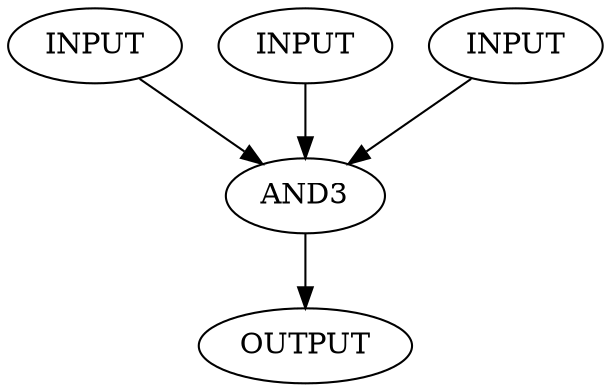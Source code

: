 digraph test {
I1 [label = "INPUT"];
I2 [label = "INPUT"];
I3 [label = "INPUT"];
GATE [label = "AND3" ];
O [label = "OUTPUT"];
I1 -> GATE -> O;
I2 -> GATE;
I3 -> GATE;
}
